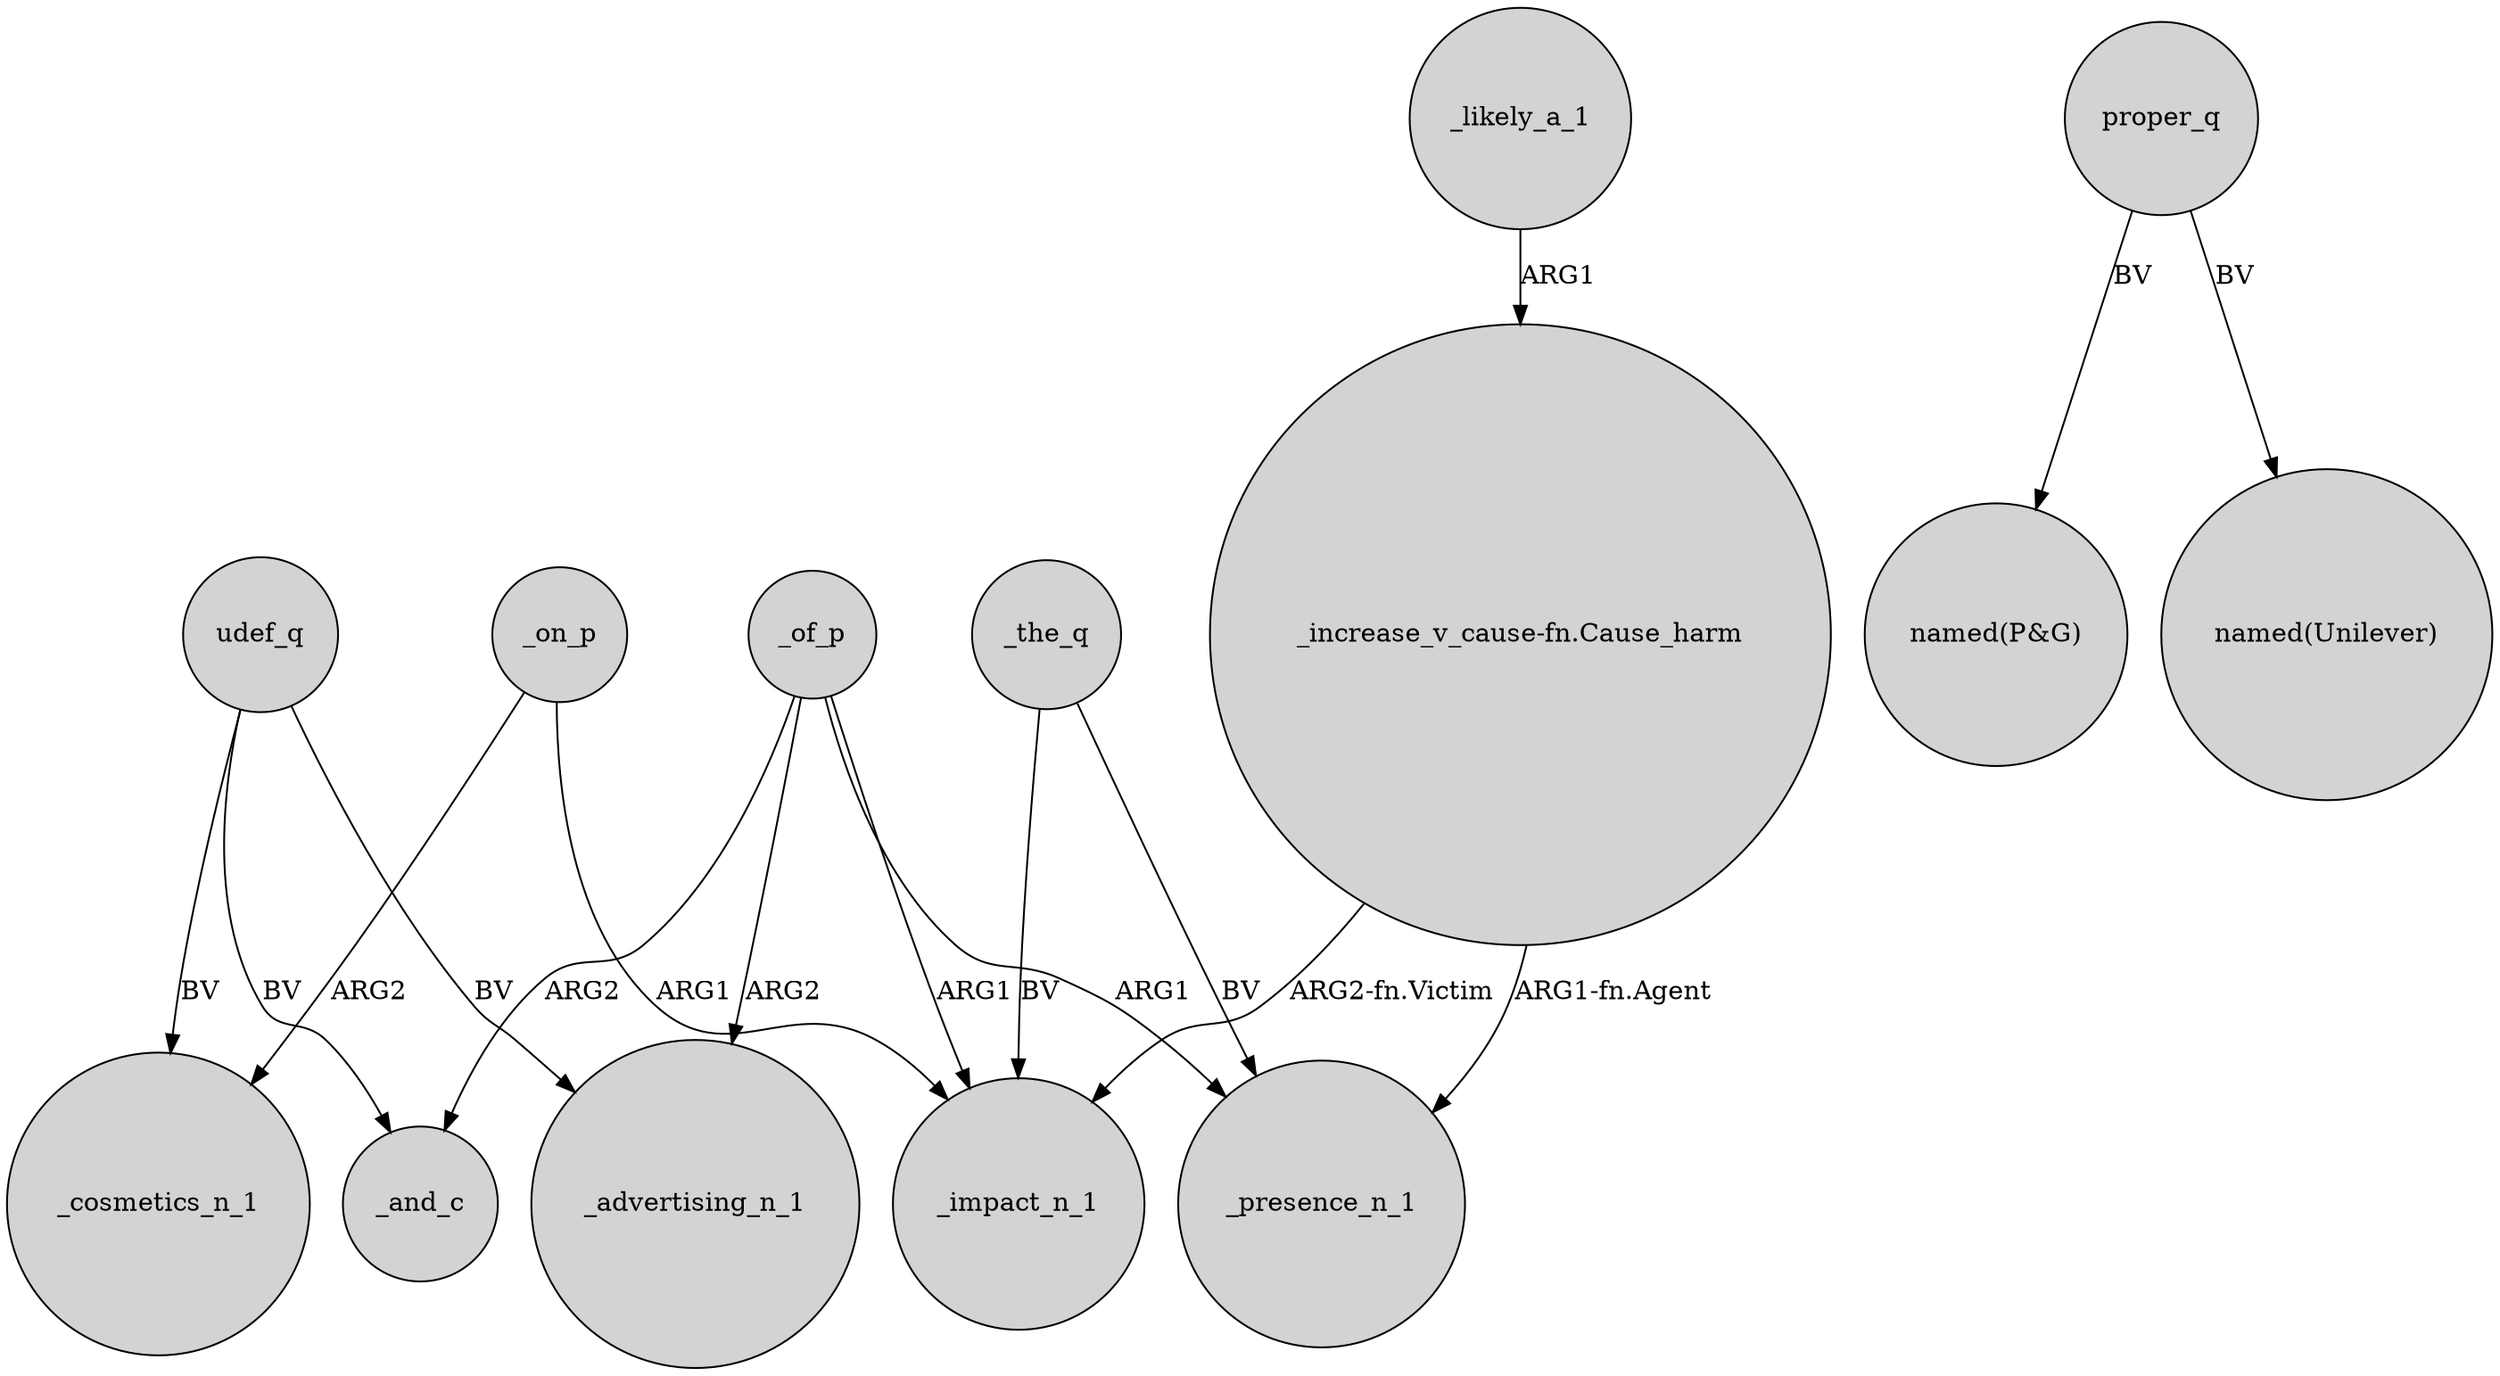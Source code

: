 digraph {
	node [shape=circle style=filled]
	udef_q -> _cosmetics_n_1 [label=BV]
	proper_q -> "named(P&G)" [label=BV]
	_of_p -> _and_c [label=ARG2]
	udef_q -> _and_c [label=BV]
	_likely_a_1 -> "_increase_v_cause-fn.Cause_harm" [label=ARG1]
	proper_q -> "named(Unilever)" [label=BV]
	_of_p -> _advertising_n_1 [label=ARG2]
	_the_q -> _impact_n_1 [label=BV]
	"_increase_v_cause-fn.Cause_harm" -> _impact_n_1 [label="ARG2-fn.Victim"]
	_of_p -> _impact_n_1 [label=ARG1]
	_on_p -> _cosmetics_n_1 [label=ARG2]
	"_increase_v_cause-fn.Cause_harm" -> _presence_n_1 [label="ARG1-fn.Agent"]
	_on_p -> _impact_n_1 [label=ARG1]
	_of_p -> _presence_n_1 [label=ARG1]
	udef_q -> _advertising_n_1 [label=BV]
	_the_q -> _presence_n_1 [label=BV]
}
